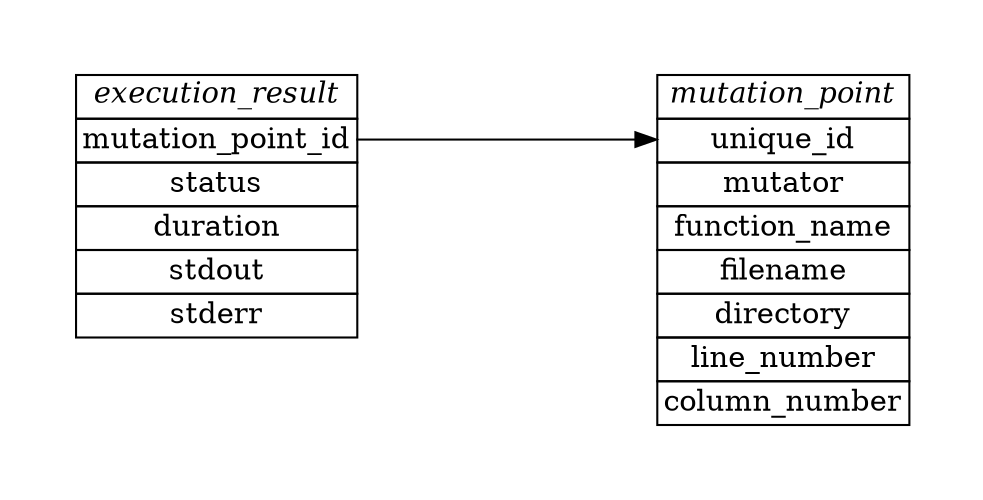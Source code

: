 digraph Mull {
  graph [pad="0.5", nodesep="0.5", ranksep="2"];
  node [shape=plain] rankdir=LR;

  ExecutionResult [
    label = <
      <table border="0" cellborder="1" cellspacing="0">
        <tr><td><i>execution_result</i></td></tr>
        <tr><td port="mutation_point_id">mutation_point_id</td></tr>
        <tr><td port="status">status</td></tr>
        <tr><td port="duration">duration</td></tr>
        <tr><td port="stdout">stdout</td></tr>
        <tr><td port="stderr">stderr</td></tr>
      </table>
    >
  ];

  MutationPoint [
    label = <
      <table border="0" cellborder="1" cellspacing="0">
        <tr><td><i>mutation_point</i></td></tr>
        <tr><td port="unique_id">unique_id</td></tr>
        <tr><td port="mutator">mutator</td></tr>
        <tr><td port="function_name">function_name</td></tr>
        <tr><td port="filename">filename</td></tr>
        <tr><td port="directory">directory</td></tr>
        <tr><td port="line_number">line_number</td></tr>
        <tr><td port="column_number">column_number</td></tr>
      </table>
    >
  ];

  ExecutionResult:mutation_point_id -> MutationPoint:unique_id;
}